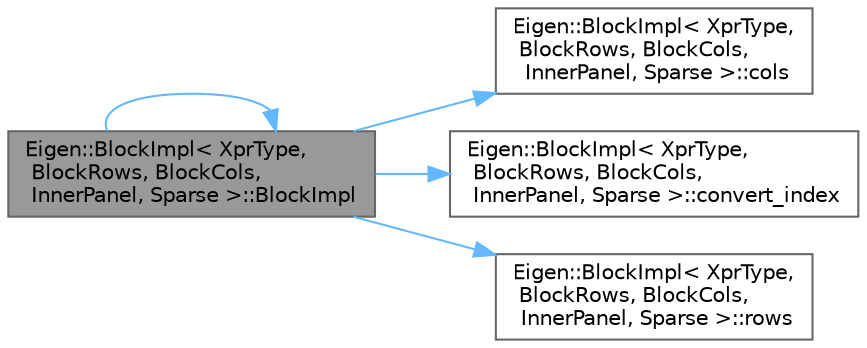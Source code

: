 digraph "Eigen::BlockImpl&lt; XprType, BlockRows, BlockCols, InnerPanel, Sparse &gt;::BlockImpl"
{
 // LATEX_PDF_SIZE
  bgcolor="transparent";
  edge [fontname=Helvetica,fontsize=10,labelfontname=Helvetica,labelfontsize=10];
  node [fontname=Helvetica,fontsize=10,shape=box,height=0.2,width=0.4];
  rankdir="LR";
  Node1 [id="Node000001",label="Eigen::BlockImpl\< XprType,\l BlockRows, BlockCols,\l InnerPanel, Sparse \>::BlockImpl",height=0.2,width=0.4,color="gray40", fillcolor="grey60", style="filled", fontcolor="black",tooltip=" "];
  Node1 -> Node1 [id="edge5_Node000001_Node000001",color="steelblue1",style="solid",tooltip=" "];
  Node1 -> Node2 [id="edge6_Node000001_Node000002",color="steelblue1",style="solid",tooltip=" "];
  Node2 [id="Node000002",label="Eigen::BlockImpl\< XprType,\l BlockRows, BlockCols,\l InnerPanel, Sparse \>::cols",height=0.2,width=0.4,color="grey40", fillcolor="white", style="filled",URL="$class_eigen_1_1_block_impl_3_01_xpr_type_00_01_block_rows_00_01_block_cols_00_01_inner_panel_00_01_sparse_01_4.html#a41c66766b88e5a799dc43e632893d19e",tooltip=" "];
  Node1 -> Node3 [id="edge7_Node000001_Node000003",color="steelblue1",style="solid",tooltip=" "];
  Node3 [id="Node000003",label="Eigen::BlockImpl\< XprType,\l BlockRows, BlockCols,\l InnerPanel, Sparse \>::convert_index",height=0.2,width=0.4,color="grey40", fillcolor="white", style="filled",URL="$class_eigen_1_1_block_impl_3_01_xpr_type_00_01_block_rows_00_01_block_cols_00_01_inner_panel_00_01_sparse_01_4.html#ac94a0559670e5f5de67532f937346fbe",tooltip=" "];
  Node1 -> Node4 [id="edge8_Node000001_Node000004",color="steelblue1",style="solid",tooltip=" "];
  Node4 [id="Node000004",label="Eigen::BlockImpl\< XprType,\l BlockRows, BlockCols,\l InnerPanel, Sparse \>::rows",height=0.2,width=0.4,color="grey40", fillcolor="white", style="filled",URL="$class_eigen_1_1_block_impl_3_01_xpr_type_00_01_block_rows_00_01_block_cols_00_01_inner_panel_00_01_sparse_01_4.html#af82dc473bacd9c54dbded4352b5cb267",tooltip=" "];
}
